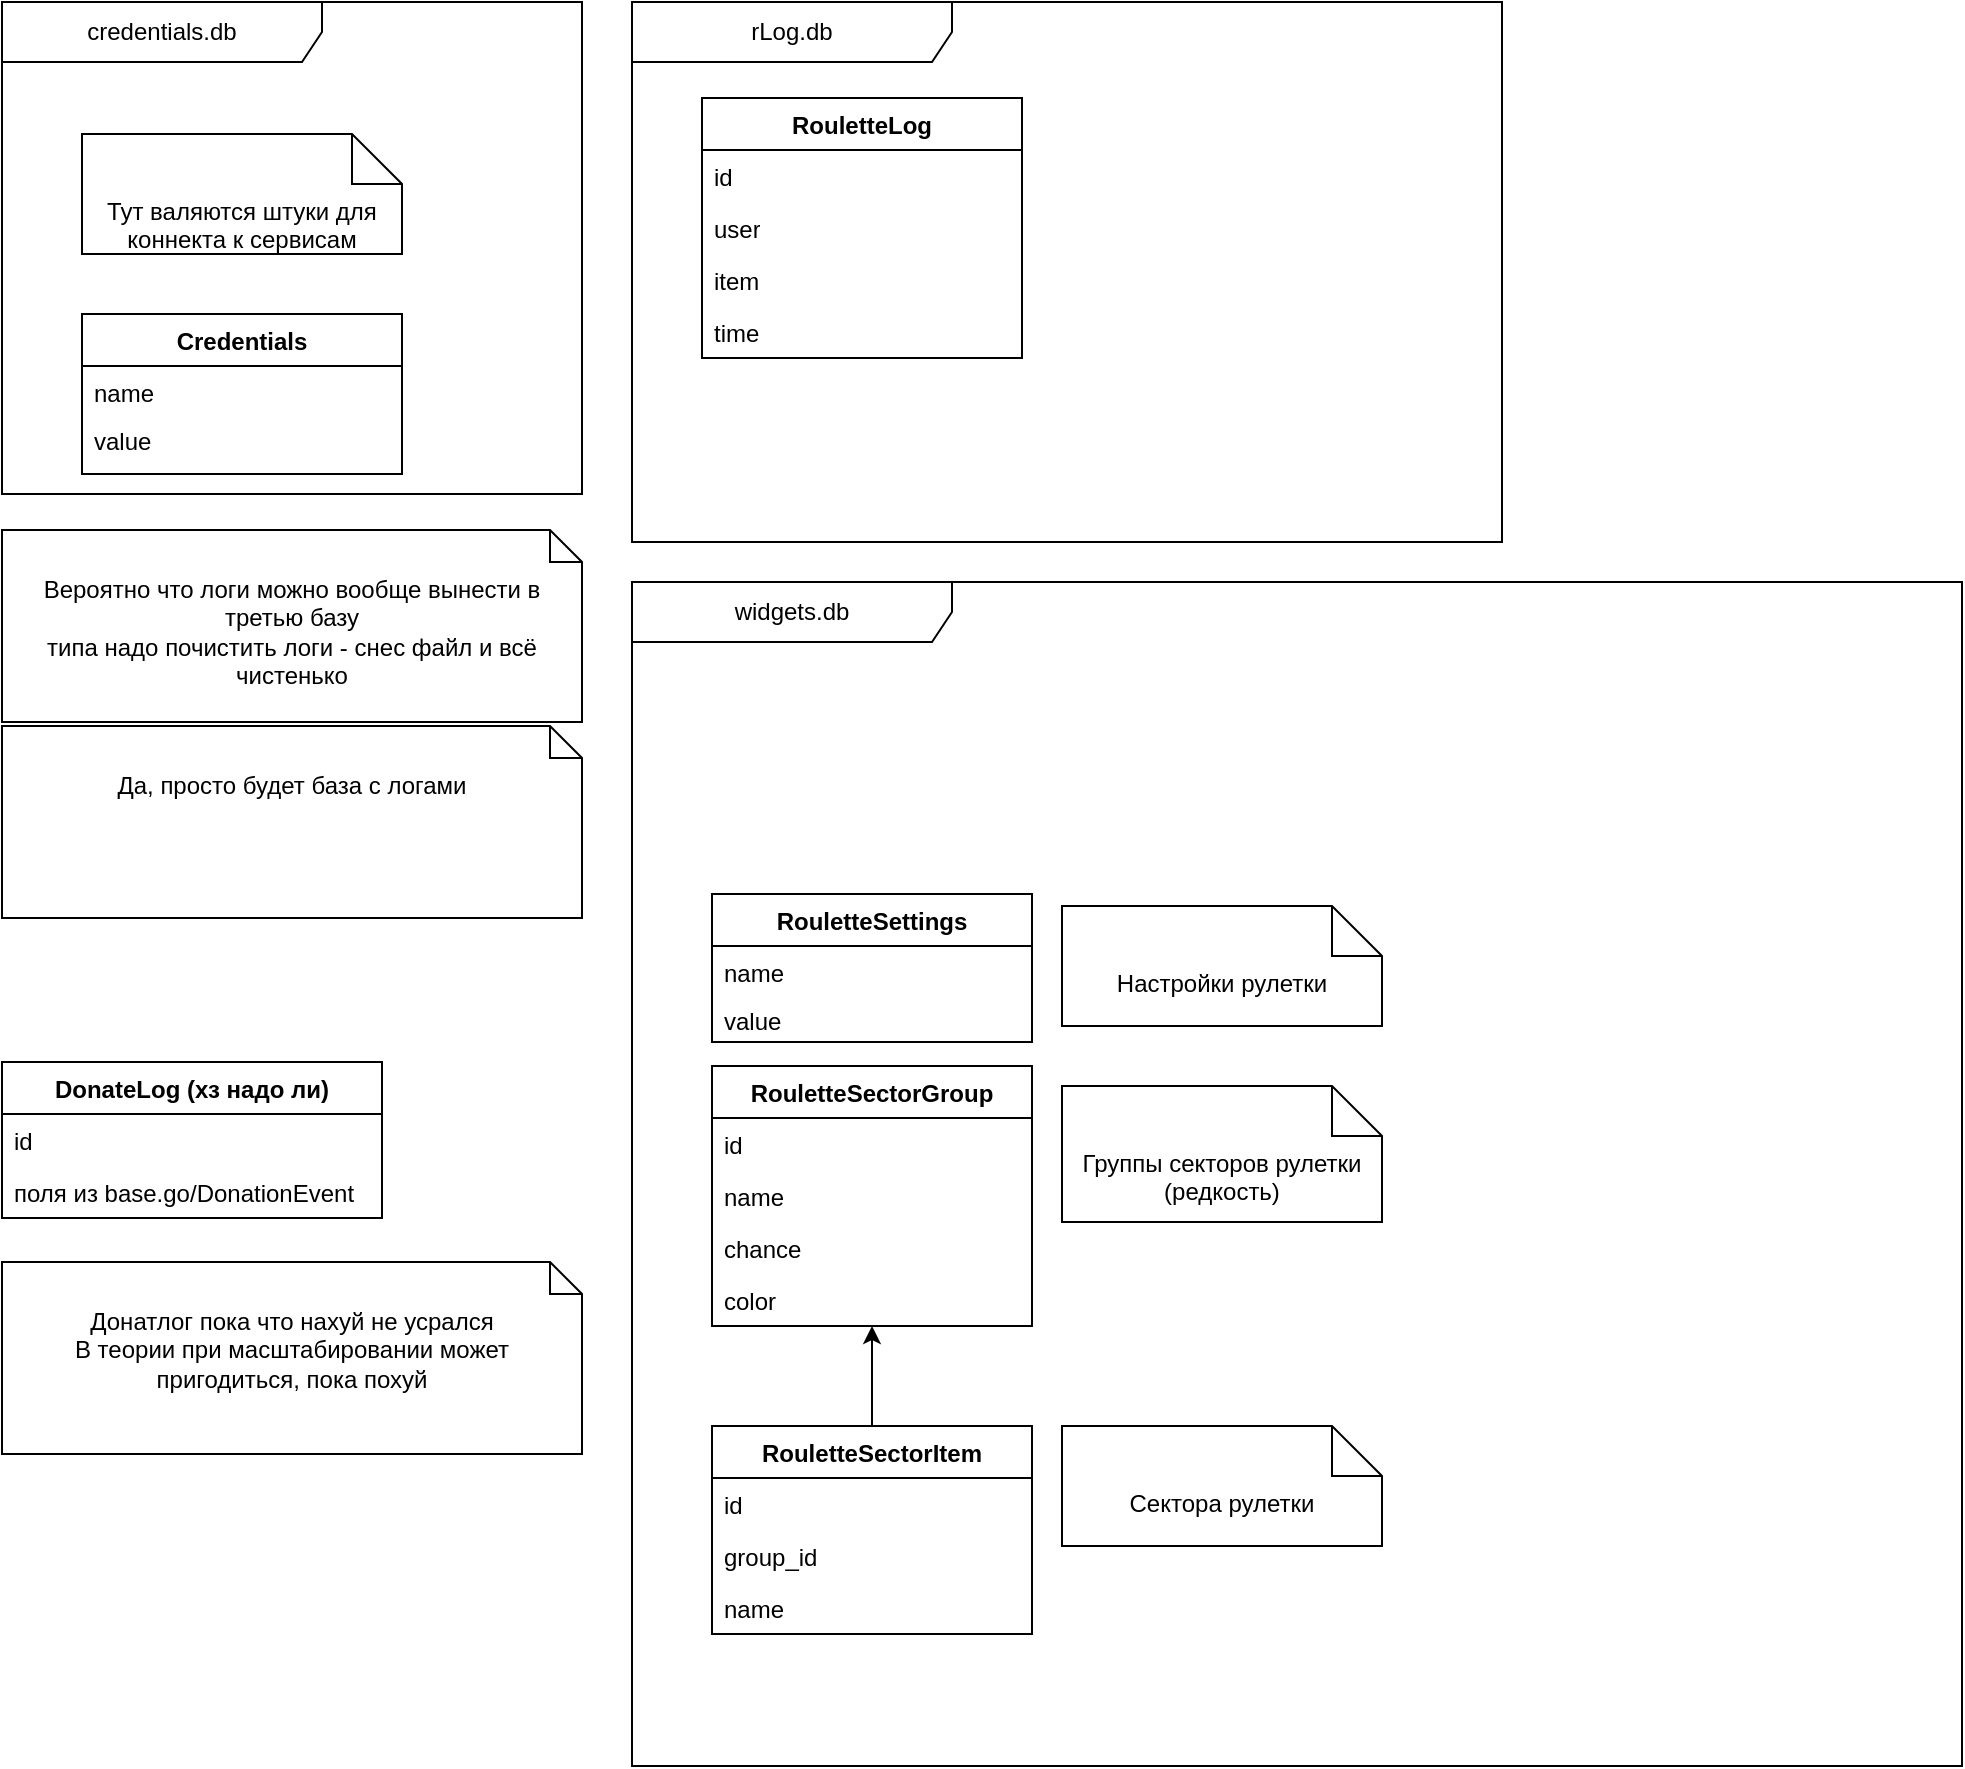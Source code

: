 <mxfile version="28.0.6">
  <diagram name="Страница — 1" id="Ta_XK8aSUIVDKBRHZZjV">
    <mxGraphModel dx="1425" dy="861" grid="1" gridSize="10" guides="1" tooltips="1" connect="1" arrows="1" fold="1" page="1" pageScale="1" pageWidth="1169" pageHeight="827" math="0" shadow="0">
      <root>
        <mxCell id="0" />
        <mxCell id="1" parent="0" />
        <mxCell id="waiG9rwSt_TWZ5MyA63n-1" value="Credentials" style="swimlane;fontStyle=1;align=center;verticalAlign=top;childLayout=stackLayout;horizontal=1;startSize=26;horizontalStack=0;resizeParent=1;resizeParentMax=0;resizeLast=0;collapsible=1;marginBottom=0;whiteSpace=wrap;html=1;" parent="1" vertex="1">
          <mxGeometry x="80" y="196" width="160" height="80" as="geometry" />
        </mxCell>
        <mxCell id="waiG9rwSt_TWZ5MyA63n-2" value="name" style="text;strokeColor=none;fillColor=none;align=left;verticalAlign=top;spacingLeft=4;spacingRight=4;overflow=hidden;rotatable=0;points=[[0,0.5],[1,0.5]];portConstraint=eastwest;whiteSpace=wrap;html=1;" parent="waiG9rwSt_TWZ5MyA63n-1" vertex="1">
          <mxGeometry y="26" width="160" height="24" as="geometry" />
        </mxCell>
        <mxCell id="akaM64FsJzBzRt1CggKz-8" value="value" style="text;strokeColor=none;fillColor=none;align=left;verticalAlign=top;spacingLeft=4;spacingRight=4;overflow=hidden;rotatable=0;points=[[0,0.5],[1,0.5]];portConstraint=eastwest;whiteSpace=wrap;html=1;" vertex="1" parent="waiG9rwSt_TWZ5MyA63n-1">
          <mxGeometry y="50" width="160" height="30" as="geometry" />
        </mxCell>
        <mxCell id="waiG9rwSt_TWZ5MyA63n-22" value="DonateLog (хз надо ли)" style="swimlane;fontStyle=1;align=center;verticalAlign=top;childLayout=stackLayout;horizontal=1;startSize=26;horizontalStack=0;resizeParent=1;resizeParentMax=0;resizeLast=0;collapsible=1;marginBottom=0;whiteSpace=wrap;html=1;" parent="1" vertex="1">
          <mxGeometry x="40" y="570" width="190" height="78" as="geometry" />
        </mxCell>
        <mxCell id="waiG9rwSt_TWZ5MyA63n-23" value="id" style="text;strokeColor=none;fillColor=none;align=left;verticalAlign=top;spacingLeft=4;spacingRight=4;overflow=hidden;rotatable=0;points=[[0,0.5],[1,0.5]];portConstraint=eastwest;whiteSpace=wrap;html=1;" parent="waiG9rwSt_TWZ5MyA63n-22" vertex="1">
          <mxGeometry y="26" width="190" height="26" as="geometry" />
        </mxCell>
        <mxCell id="waiG9rwSt_TWZ5MyA63n-24" value="поля из base.go/DonationEvent" style="text;strokeColor=none;fillColor=none;align=left;verticalAlign=top;spacingLeft=4;spacingRight=4;overflow=hidden;rotatable=0;points=[[0,0.5],[1,0.5]];portConstraint=eastwest;whiteSpace=wrap;html=1;" parent="waiG9rwSt_TWZ5MyA63n-22" vertex="1">
          <mxGeometry y="52" width="190" height="26" as="geometry" />
        </mxCell>
        <mxCell id="waiG9rwSt_TWZ5MyA63n-27" value="Тут валяются штуки для&lt;br&gt;коннекта к сервисам" style="shape=note2;boundedLbl=1;whiteSpace=wrap;html=1;size=25;verticalAlign=top;align=center;" parent="1" vertex="1">
          <mxGeometry x="80" y="106" width="160" height="60" as="geometry" />
        </mxCell>
        <mxCell id="waiG9rwSt_TWZ5MyA63n-28" value="credentials.db" style="shape=umlFrame;whiteSpace=wrap;html=1;pointerEvents=0;recursiveResize=0;container=1;collapsible=0;width=160;" parent="1" vertex="1">
          <mxGeometry x="40" y="40" width="290" height="246" as="geometry" />
        </mxCell>
        <mxCell id="waiG9rwSt_TWZ5MyA63n-31" value="Вероятно что логи можно вообще вынести в третью базу&lt;br&gt;типа надо почистить логи - снес файл и всё чистенько" style="shape=note2;boundedLbl=1;whiteSpace=wrap;html=1;size=16;verticalAlign=top;align=center;" parent="1" vertex="1">
          <mxGeometry x="40" y="304" width="290" height="96" as="geometry" />
        </mxCell>
        <mxCell id="FFTVA5Otz00MECBiIvcS-2" value="RouletteLog" style="swimlane;fontStyle=1;align=center;verticalAlign=top;childLayout=stackLayout;horizontal=1;startSize=26;horizontalStack=0;resizeParent=1;resizeParentMax=0;resizeLast=0;collapsible=1;marginBottom=0;whiteSpace=wrap;html=1;" parent="1" vertex="1">
          <mxGeometry x="390" y="88" width="160" height="130" as="geometry" />
        </mxCell>
        <mxCell id="FFTVA5Otz00MECBiIvcS-3" value="id" style="text;strokeColor=none;fillColor=none;align=left;verticalAlign=top;spacingLeft=4;spacingRight=4;overflow=hidden;rotatable=0;points=[[0,0.5],[1,0.5]];portConstraint=eastwest;whiteSpace=wrap;html=1;" parent="FFTVA5Otz00MECBiIvcS-2" vertex="1">
          <mxGeometry y="26" width="160" height="26" as="geometry" />
        </mxCell>
        <mxCell id="FFTVA5Otz00MECBiIvcS-4" value="user" style="text;strokeColor=none;fillColor=none;align=left;verticalAlign=top;spacingLeft=4;spacingRight=4;overflow=hidden;rotatable=0;points=[[0,0.5],[1,0.5]];portConstraint=eastwest;whiteSpace=wrap;html=1;" parent="FFTVA5Otz00MECBiIvcS-2" vertex="1">
          <mxGeometry y="52" width="160" height="26" as="geometry" />
        </mxCell>
        <mxCell id="FFTVA5Otz00MECBiIvcS-5" value="item" style="text;strokeColor=none;fillColor=none;align=left;verticalAlign=top;spacingLeft=4;spacingRight=4;overflow=hidden;rotatable=0;points=[[0,0.5],[1,0.5]];portConstraint=eastwest;whiteSpace=wrap;html=1;" parent="FFTVA5Otz00MECBiIvcS-2" vertex="1">
          <mxGeometry y="78" width="160" height="26" as="geometry" />
        </mxCell>
        <mxCell id="FFTVA5Otz00MECBiIvcS-6" value="time" style="text;strokeColor=none;fillColor=none;align=left;verticalAlign=top;spacingLeft=4;spacingRight=4;overflow=hidden;rotatable=0;points=[[0,0.5],[1,0.5]];portConstraint=eastwest;whiteSpace=wrap;html=1;" parent="FFTVA5Otz00MECBiIvcS-2" vertex="1">
          <mxGeometry y="104" width="160" height="26" as="geometry" />
        </mxCell>
        <mxCell id="FFTVA5Otz00MECBiIvcS-7" value="rLog.db" style="shape=umlFrame;whiteSpace=wrap;html=1;pointerEvents=0;recursiveResize=0;container=1;collapsible=0;width=160;" parent="1" vertex="1">
          <mxGeometry x="355" y="40" width="435" height="270" as="geometry" />
        </mxCell>
        <mxCell id="FFTVA5Otz00MECBiIvcS-9" value="Да, просто будет база с логами" style="shape=note2;boundedLbl=1;whiteSpace=wrap;html=1;size=16;verticalAlign=top;align=center;" parent="1" vertex="1">
          <mxGeometry x="40" y="402" width="290" height="96" as="geometry" />
        </mxCell>
        <mxCell id="FFTVA5Otz00MECBiIvcS-10" value="Донатлог пока что нахуй не усрался&lt;br&gt;В теории при масштабировании может пригодиться, пока похуй" style="shape=note2;boundedLbl=1;whiteSpace=wrap;html=1;size=16;verticalAlign=top;align=center;" parent="1" vertex="1">
          <mxGeometry x="40" y="670" width="290" height="96" as="geometry" />
        </mxCell>
        <mxCell id="akaM64FsJzBzRt1CggKz-2" value="RouletteSettings" style="swimlane;fontStyle=1;align=center;verticalAlign=top;childLayout=stackLayout;horizontal=1;startSize=26;horizontalStack=0;resizeParent=1;resizeParentMax=0;resizeLast=0;collapsible=1;marginBottom=0;whiteSpace=wrap;html=1;" vertex="1" parent="1">
          <mxGeometry x="395" y="486" width="160" height="74" as="geometry" />
        </mxCell>
        <mxCell id="akaM64FsJzBzRt1CggKz-3" value="&lt;div&gt;name&lt;/div&gt;" style="text;strokeColor=none;fillColor=none;align=left;verticalAlign=top;spacingLeft=4;spacingRight=4;overflow=hidden;rotatable=0;points=[[0,0.5],[1,0.5]];portConstraint=eastwest;whiteSpace=wrap;html=1;" vertex="1" parent="akaM64FsJzBzRt1CggKz-2">
          <mxGeometry y="26" width="160" height="24" as="geometry" />
        </mxCell>
        <mxCell id="akaM64FsJzBzRt1CggKz-9" value="&lt;div&gt;value&lt;/div&gt;" style="text;strokeColor=none;fillColor=none;align=left;verticalAlign=top;spacingLeft=4;spacingRight=4;overflow=hidden;rotatable=0;points=[[0,0.5],[1,0.5]];portConstraint=eastwest;whiteSpace=wrap;html=1;" vertex="1" parent="akaM64FsJzBzRt1CggKz-2">
          <mxGeometry y="50" width="160" height="24" as="geometry" />
        </mxCell>
        <mxCell id="akaM64FsJzBzRt1CggKz-5" value="widgets.db" style="shape=umlFrame;whiteSpace=wrap;html=1;pointerEvents=0;recursiveResize=0;container=1;collapsible=0;width=160;" vertex="1" parent="1">
          <mxGeometry x="355" y="330" width="665" height="592" as="geometry" />
        </mxCell>
        <mxCell id="waiG9rwSt_TWZ5MyA63n-5" value="RouletteSectorGroup" style="swimlane;fontStyle=1;align=center;verticalAlign=top;childLayout=stackLayout;horizontal=1;startSize=26;horizontalStack=0;resizeParent=1;resizeParentMax=0;resizeLast=0;collapsible=1;marginBottom=0;whiteSpace=wrap;html=1;" parent="akaM64FsJzBzRt1CggKz-5" vertex="1">
          <mxGeometry x="40" y="242" width="160" height="130" as="geometry" />
        </mxCell>
        <mxCell id="waiG9rwSt_TWZ5MyA63n-6" value="id" style="text;strokeColor=none;fillColor=none;align=left;verticalAlign=top;spacingLeft=4;spacingRight=4;overflow=hidden;rotatable=0;points=[[0,0.5],[1,0.5]];portConstraint=eastwest;whiteSpace=wrap;html=1;" parent="waiG9rwSt_TWZ5MyA63n-5" vertex="1">
          <mxGeometry y="26" width="160" height="26" as="geometry" />
        </mxCell>
        <mxCell id="waiG9rwSt_TWZ5MyA63n-9" value="name" style="text;strokeColor=none;fillColor=none;align=left;verticalAlign=top;spacingLeft=4;spacingRight=4;overflow=hidden;rotatable=0;points=[[0,0.5],[1,0.5]];portConstraint=eastwest;whiteSpace=wrap;html=1;" parent="waiG9rwSt_TWZ5MyA63n-5" vertex="1">
          <mxGeometry y="52" width="160" height="26" as="geometry" />
        </mxCell>
        <mxCell id="FFTVA5Otz00MECBiIvcS-1" value="chance" style="text;strokeColor=none;fillColor=none;align=left;verticalAlign=top;spacingLeft=4;spacingRight=4;overflow=hidden;rotatable=0;points=[[0,0.5],[1,0.5]];portConstraint=eastwest;whiteSpace=wrap;html=1;" parent="waiG9rwSt_TWZ5MyA63n-5" vertex="1">
          <mxGeometry y="78" width="160" height="26" as="geometry" />
        </mxCell>
        <mxCell id="waiG9rwSt_TWZ5MyA63n-8" value="color" style="text;strokeColor=none;fillColor=none;align=left;verticalAlign=top;spacingLeft=4;spacingRight=4;overflow=hidden;rotatable=0;points=[[0,0.5],[1,0.5]];portConstraint=eastwest;whiteSpace=wrap;html=1;" parent="waiG9rwSt_TWZ5MyA63n-5" vertex="1">
          <mxGeometry y="104" width="160" height="26" as="geometry" />
        </mxCell>
        <mxCell id="waiG9rwSt_TWZ5MyA63n-10" value="RouletteSectorItem" style="swimlane;fontStyle=1;align=center;verticalAlign=top;childLayout=stackLayout;horizontal=1;startSize=26;horizontalStack=0;resizeParent=1;resizeParentMax=0;resizeLast=0;collapsible=1;marginBottom=0;whiteSpace=wrap;html=1;" parent="akaM64FsJzBzRt1CggKz-5" vertex="1">
          <mxGeometry x="40" y="422" width="160" height="104" as="geometry" />
        </mxCell>
        <mxCell id="waiG9rwSt_TWZ5MyA63n-11" value="id" style="text;strokeColor=none;fillColor=none;align=left;verticalAlign=top;spacingLeft=4;spacingRight=4;overflow=hidden;rotatable=0;points=[[0,0.5],[1,0.5]];portConstraint=eastwest;whiteSpace=wrap;html=1;" parent="waiG9rwSt_TWZ5MyA63n-10" vertex="1">
          <mxGeometry y="26" width="160" height="26" as="geometry" />
        </mxCell>
        <mxCell id="waiG9rwSt_TWZ5MyA63n-15" value="group_id" style="text;strokeColor=none;fillColor=none;align=left;verticalAlign=top;spacingLeft=4;spacingRight=4;overflow=hidden;rotatable=0;points=[[0,0.5],[1,0.5]];portConstraint=eastwest;whiteSpace=wrap;html=1;" parent="waiG9rwSt_TWZ5MyA63n-10" vertex="1">
          <mxGeometry y="52" width="160" height="26" as="geometry" />
        </mxCell>
        <mxCell id="waiG9rwSt_TWZ5MyA63n-12" value="name" style="text;strokeColor=none;fillColor=none;align=left;verticalAlign=top;spacingLeft=4;spacingRight=4;overflow=hidden;rotatable=0;points=[[0,0.5],[1,0.5]];portConstraint=eastwest;whiteSpace=wrap;html=1;" parent="waiG9rwSt_TWZ5MyA63n-10" vertex="1">
          <mxGeometry y="78" width="160" height="26" as="geometry" />
        </mxCell>
        <mxCell id="waiG9rwSt_TWZ5MyA63n-14" style="edgeStyle=orthogonalEdgeStyle;rounded=0;orthogonalLoop=1;jettySize=auto;html=1;" parent="akaM64FsJzBzRt1CggKz-5" source="waiG9rwSt_TWZ5MyA63n-10" target="waiG9rwSt_TWZ5MyA63n-5" edge="1">
          <mxGeometry relative="1" as="geometry" />
        </mxCell>
        <mxCell id="akaM64FsJzBzRt1CggKz-4" value="Настройки рулетки" style="shape=note2;boundedLbl=1;whiteSpace=wrap;html=1;size=25;verticalAlign=top;align=center;" vertex="1" parent="akaM64FsJzBzRt1CggKz-5">
          <mxGeometry x="215" y="162" width="160" height="60" as="geometry" />
        </mxCell>
        <mxCell id="akaM64FsJzBzRt1CggKz-6" value="Группы секторов рулетки&lt;br&gt;(редкость)" style="shape=note2;boundedLbl=1;whiteSpace=wrap;html=1;size=25;verticalAlign=top;align=center;" vertex="1" parent="akaM64FsJzBzRt1CggKz-5">
          <mxGeometry x="215" y="252" width="160" height="68" as="geometry" />
        </mxCell>
        <mxCell id="akaM64FsJzBzRt1CggKz-7" value="Сектора рулетки" style="shape=note2;boundedLbl=1;whiteSpace=wrap;html=1;size=25;verticalAlign=top;align=center;" vertex="1" parent="akaM64FsJzBzRt1CggKz-5">
          <mxGeometry x="215" y="422" width="160" height="60" as="geometry" />
        </mxCell>
      </root>
    </mxGraphModel>
  </diagram>
</mxfile>
